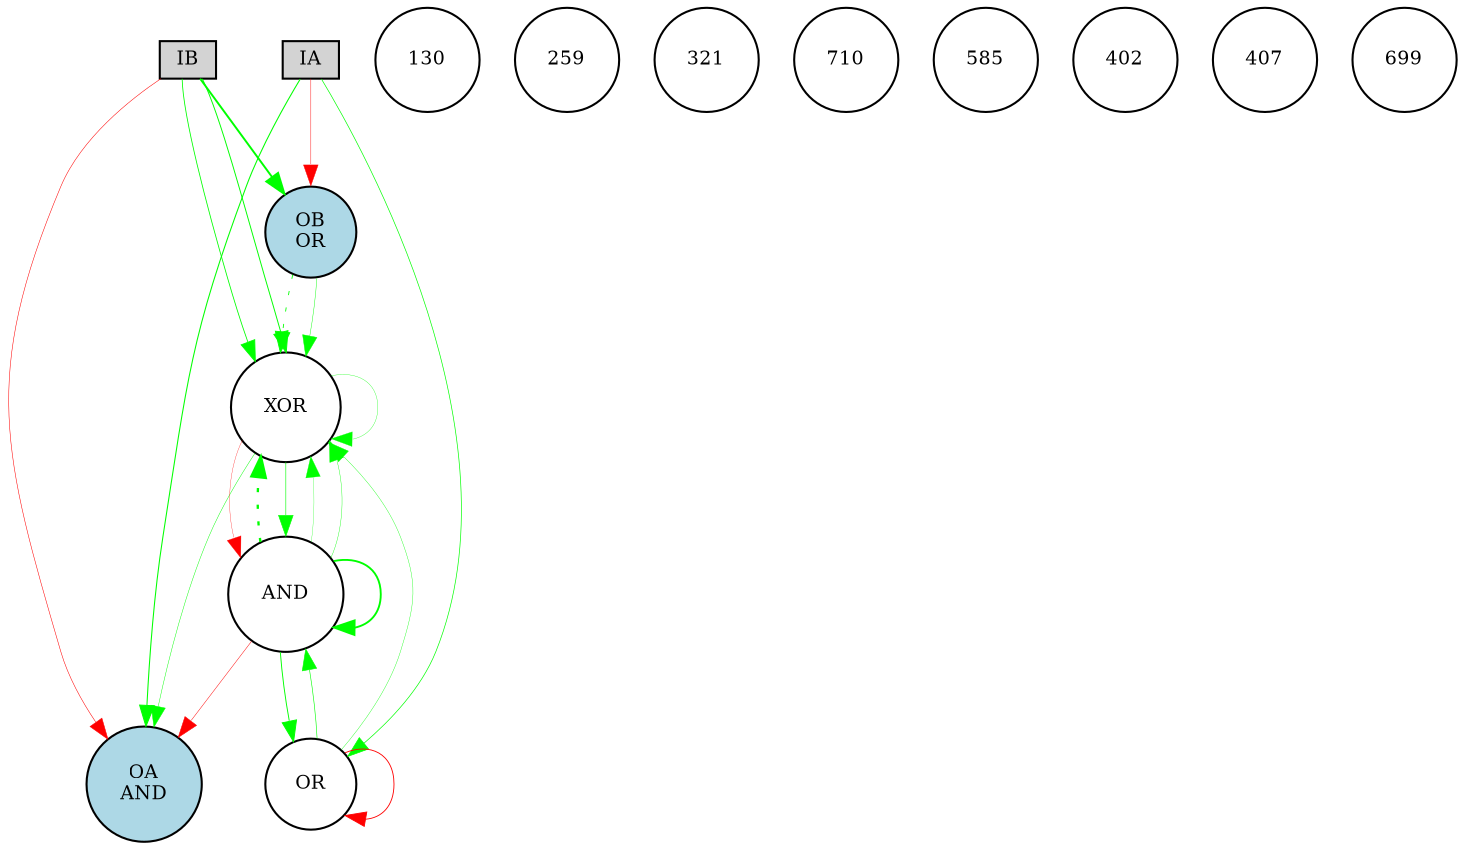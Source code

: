 digraph {
	node [fontsize=9 height=0.2 shape=circle width=0.2]
	IA [fillcolor=lightgray shape=box style=filled]
	IB [fillcolor=lightgray shape=box style=filled]
	"OA
AND" [fillcolor=lightblue style=filled]
	"OB
OR" [fillcolor=lightblue style=filled]
	130 [fillcolor=white style=filled]
	259 [fillcolor=white style=filled]
	321 [fillcolor=white style=filled]
	710 [fillcolor=white style=filled]
	585 [fillcolor=white style=filled]
	402 [fillcolor=white style=filled]
	407 [fillcolor=white style=filled]
	699 [fillcolor=white style=filled]
	IA -> "OA
AND" [color=green penwidth=0.5065977212878017 style=solid]
	IA -> "OB
OR" [color=red penwidth=0.2047424368321135 style=solid]
	IB -> "OA
AND" [color=red penwidth=0.24889392028483773 style=solid]
	IB -> "OB
OR" [color=green penwidth=0.9313114927874316 style=solid]
	"OB
OR" -> XOR [color=green penwidth=0.4139762359272099 style=dotted]
	AND -> AND [color=green penwidth=0.9082745986383759 style=solid]
	XOR -> AND [color=red penwidth=0.14196153569139888 style=solid]
	AND -> XOR [color=green penwidth=1.1216597922781253 style=dotted]
	IB -> XOR [color=green penwidth=0.3974960930848903 style=solid]
	"OB
OR" -> XOR [color=green penwidth=0.2084475852411639 style=solid]
	XOR -> XOR [color=green penwidth=0.15400734163386712 style=solid]
	OR -> OR [color=red penwidth=0.42159344427259215 style=solid]
	OR -> AND [color=green penwidth=0.28888075240998634 style=solid]
	OR -> XOR [color=green penwidth=0.17564301415040529 style=solid]
	XOR -> AND [color=green penwidth=0.2902417941592189 style=solid]
	AND -> XOR [color=green penwidth=0.13567562204203565 style=solid]
	AND -> OR [color=green penwidth=0.44926153135446434 style=solid]
	AND -> XOR [color=green penwidth=0.18183995211286802 style=solid]
	AND -> "OA
AND" [color=red penwidth=0.22527679449315366 style=solid]
	IA -> OR [color=green penwidth=0.3299682363040921 style=solid]
	XOR -> "OA
AND" [color=green penwidth=0.2165558198473833 style=solid]
	IB -> XOR [color=green penwidth=0.45983705177506673 style=solid]
}
